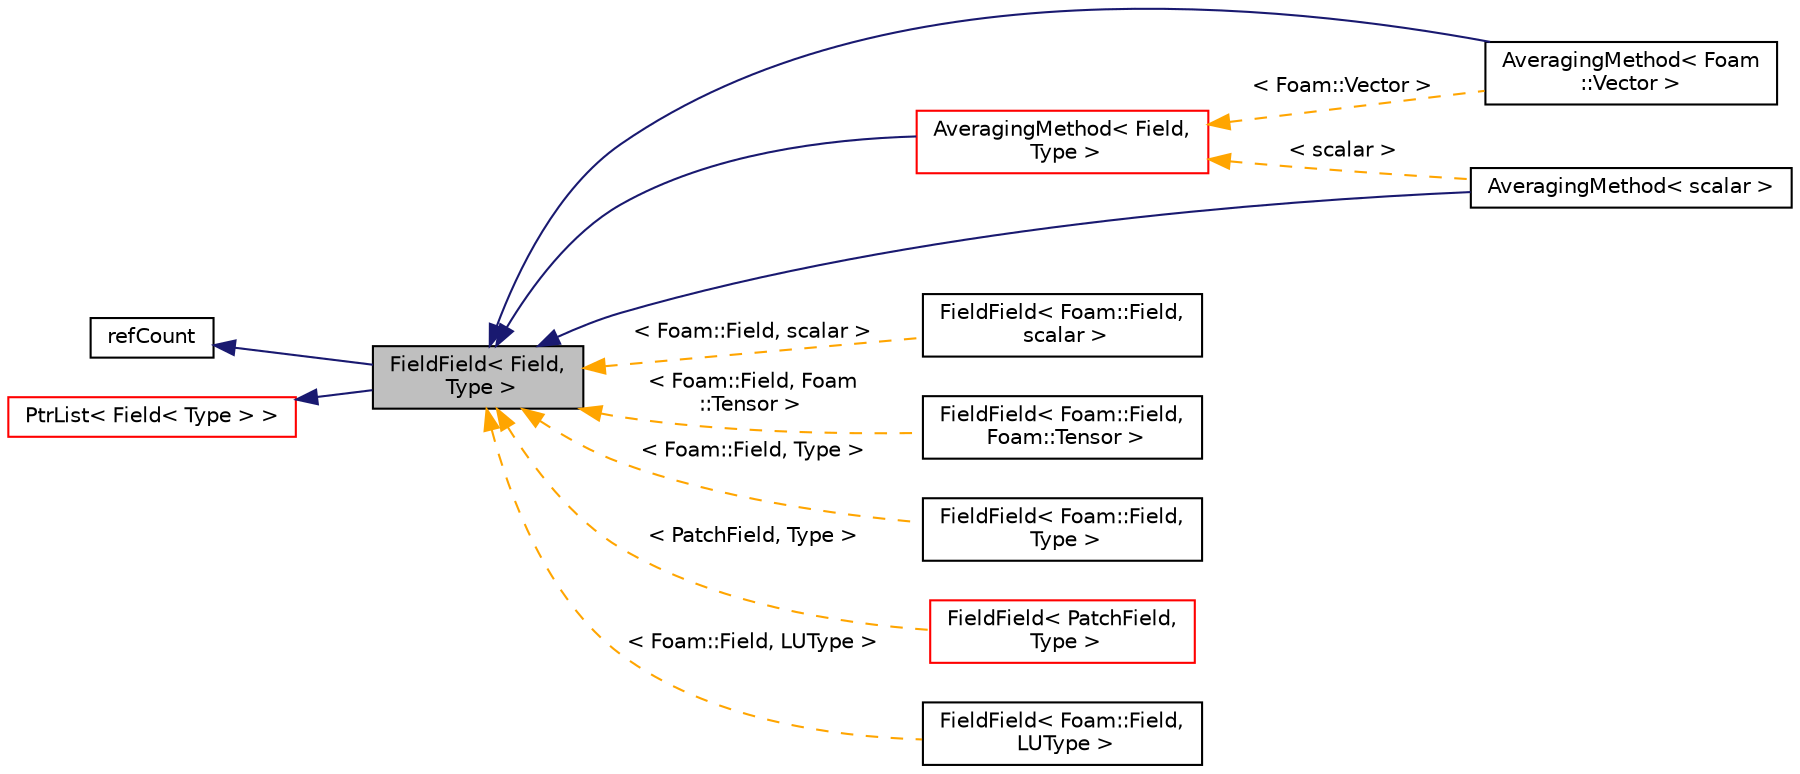 digraph "FieldField&lt; Field, Type &gt;"
{
  bgcolor="transparent";
  edge [fontname="Helvetica",fontsize="10",labelfontname="Helvetica",labelfontsize="10"];
  node [fontname="Helvetica",fontsize="10",shape=record];
  rankdir="LR";
  Node1 [label="FieldField\< Field,\l Type \>",height=0.2,width=0.4,color="black", fillcolor="grey75", style="filled" fontcolor="black"];
  Node2 -> Node1 [dir="back",color="midnightblue",fontsize="10",style="solid",fontname="Helvetica"];
  Node2 [label="refCount",height=0.2,width=0.4,color="black",URL="$classFoam_1_1refCount.html",tooltip="Reference counter for various OpenFOAM components. "];
  Node3 -> Node1 [dir="back",color="midnightblue",fontsize="10",style="solid",fontname="Helvetica"];
  Node3 [label="PtrList\< Field\< Type \> \>",height=0.2,width=0.4,color="red",URL="$classFoam_1_1PtrList.html"];
  Node1 -> Node4 [dir="back",color="midnightblue",fontsize="10",style="solid",fontname="Helvetica"];
  Node4 [label="AveragingMethod\< Foam\l::Vector \>",height=0.2,width=0.4,color="black",URL="$classFoam_1_1AveragingMethod.html"];
  Node1 -> Node5 [dir="back",color="midnightblue",fontsize="10",style="solid",fontname="Helvetica"];
  Node5 [label="AveragingMethod\< scalar \>",height=0.2,width=0.4,color="black",URL="$classFoam_1_1AveragingMethod.html"];
  Node1 -> Node6 [dir="back",color="midnightblue",fontsize="10",style="solid",fontname="Helvetica"];
  Node6 [label="AveragingMethod\< Field,\l Type \>",height=0.2,width=0.4,color="red",URL="$classFoam_1_1AveragingMethod.html",tooltip="Base class for lagrangian averaging methods. "];
  Node6 -> Node5 [dir="back",color="orange",fontsize="10",style="dashed",label=" \< scalar \>" ,fontname="Helvetica"];
  Node6 -> Node4 [dir="back",color="orange",fontsize="10",style="dashed",label=" \< Foam::Vector \>" ,fontname="Helvetica"];
  Node1 -> Node7 [dir="back",color="orange",fontsize="10",style="dashed",label=" \< Foam::Field, scalar \>" ,fontname="Helvetica"];
  Node7 [label="FieldField\< Foam::Field,\l scalar \>",height=0.2,width=0.4,color="black",URL="$classFoam_1_1FieldField.html"];
  Node1 -> Node8 [dir="back",color="orange",fontsize="10",style="dashed",label=" \< Foam::Field, Foam\l::Tensor \>" ,fontname="Helvetica"];
  Node8 [label="FieldField\< Foam::Field,\l Foam::Tensor \>",height=0.2,width=0.4,color="black",URL="$classFoam_1_1FieldField.html"];
  Node1 -> Node9 [dir="back",color="orange",fontsize="10",style="dashed",label=" \< Foam::Field, Type \>" ,fontname="Helvetica"];
  Node9 [label="FieldField\< Foam::Field,\l Type \>",height=0.2,width=0.4,color="black",URL="$classFoam_1_1FieldField.html"];
  Node1 -> Node10 [dir="back",color="orange",fontsize="10",style="dashed",label=" \< PatchField, Type \>" ,fontname="Helvetica"];
  Node10 [label="FieldField\< PatchField,\l Type \>",height=0.2,width=0.4,color="red",URL="$classFoam_1_1FieldField.html"];
  Node1 -> Node11 [dir="back",color="orange",fontsize="10",style="dashed",label=" \< Foam::Field, LUType \>" ,fontname="Helvetica"];
  Node11 [label="FieldField\< Foam::Field,\l LUType \>",height=0.2,width=0.4,color="black",URL="$classFoam_1_1FieldField.html"];
}
